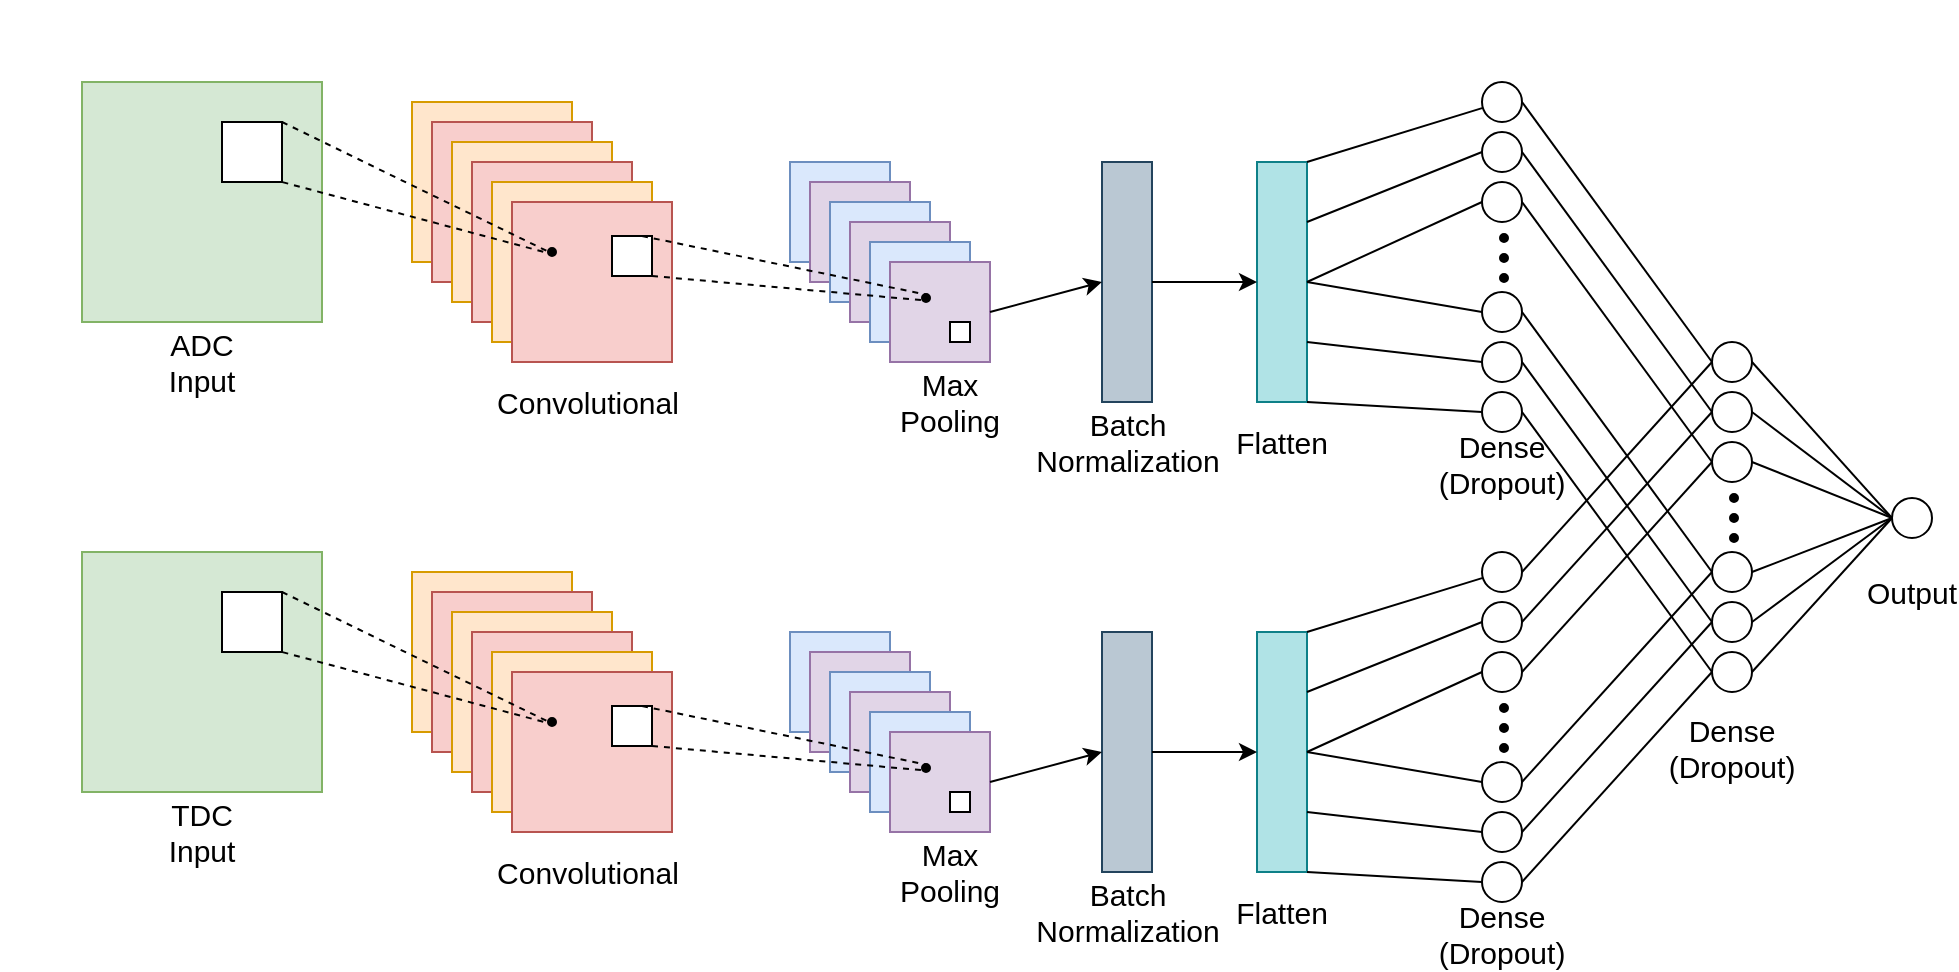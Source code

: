 <mxfile version="13.6.5"><diagram id="ZtmU9lIRDYtglNStL_3h" name="Page-1"><mxGraphModel dx="1037" dy="629" grid="1" gridSize="10" guides="1" tooltips="1" connect="1" arrows="1" fold="1" page="1" pageScale="1" pageWidth="1169" pageHeight="1654" math="0" shadow="0"><root><mxCell id="0"/><mxCell id="1" parent="0"/><mxCell id="eqRoARo5kiP1tLoF2Cbg-1" value="" style="whiteSpace=wrap;html=1;aspect=fixed;fillColor=#ffe6cc;strokeColor=#d79b00;" vertex="1" parent="1"><mxGeometry x="205" y="50" width="80" height="80" as="geometry"/></mxCell><mxCell id="eqRoARo5kiP1tLoF2Cbg-2" value="" style="whiteSpace=wrap;html=1;aspect=fixed;fillColor=#f8cecc;strokeColor=#b85450;" vertex="1" parent="1"><mxGeometry x="215" y="60" width="80" height="80" as="geometry"/></mxCell><mxCell id="eqRoARo5kiP1tLoF2Cbg-3" value="" style="whiteSpace=wrap;html=1;aspect=fixed;fillColor=#ffe6cc;strokeColor=#d79b00;" vertex="1" parent="1"><mxGeometry x="225" y="70" width="80" height="80" as="geometry"/></mxCell><mxCell id="eqRoARo5kiP1tLoF2Cbg-4" value="" style="whiteSpace=wrap;html=1;aspect=fixed;fillColor=#f8cecc;strokeColor=#b85450;" vertex="1" parent="1"><mxGeometry x="235" y="80" width="80" height="80" as="geometry"/></mxCell><mxCell id="eqRoARo5kiP1tLoF2Cbg-5" value="" style="whiteSpace=wrap;html=1;aspect=fixed;fillColor=#ffe6cc;strokeColor=#d79b00;" vertex="1" parent="1"><mxGeometry x="245" y="90" width="80" height="80" as="geometry"/></mxCell><mxCell id="eqRoARo5kiP1tLoF2Cbg-6" value="" style="whiteSpace=wrap;html=1;aspect=fixed;fillColor=#f8cecc;strokeColor=#b85450;" vertex="1" parent="1"><mxGeometry x="255" y="100" width="80" height="80" as="geometry"/></mxCell><mxCell id="eqRoARo5kiP1tLoF2Cbg-20" value="" style="whiteSpace=wrap;html=1;aspect=fixed;fillColor=#dae8fc;strokeColor=#6c8ebf;" vertex="1" parent="1"><mxGeometry x="394" y="80" width="50" height="50" as="geometry"/></mxCell><mxCell id="eqRoARo5kiP1tLoF2Cbg-21" value="" style="whiteSpace=wrap;html=1;aspect=fixed;fillColor=#e1d5e7;strokeColor=#9673a6;" vertex="1" parent="1"><mxGeometry x="404" y="90" width="50" height="50" as="geometry"/></mxCell><mxCell id="eqRoARo5kiP1tLoF2Cbg-22" value="" style="whiteSpace=wrap;html=1;aspect=fixed;fillColor=#dae8fc;strokeColor=#6c8ebf;direction=south;" vertex="1" parent="1"><mxGeometry x="414" y="100" width="50" height="50" as="geometry"/></mxCell><mxCell id="eqRoARo5kiP1tLoF2Cbg-23" value="" style="whiteSpace=wrap;html=1;aspect=fixed;fillColor=#e1d5e7;strokeColor=#9673a6;" vertex="1" parent="1"><mxGeometry x="424" y="110" width="50" height="50" as="geometry"/></mxCell><mxCell id="eqRoARo5kiP1tLoF2Cbg-24" value="" style="whiteSpace=wrap;html=1;aspect=fixed;fillColor=#dae8fc;strokeColor=#6c8ebf;" vertex="1" parent="1"><mxGeometry x="434" y="120" width="50" height="50" as="geometry"/></mxCell><mxCell id="eqRoARo5kiP1tLoF2Cbg-25" value="" style="whiteSpace=wrap;html=1;aspect=fixed;fillColor=#e1d5e7;strokeColor=#9673a6;" vertex="1" parent="1"><mxGeometry x="444" y="130" width="50" height="50" as="geometry"/></mxCell><mxCell id="eqRoARo5kiP1tLoF2Cbg-27" value="" style="whiteSpace=wrap;html=1;aspect=fixed;" vertex="1" parent="1"><mxGeometry x="305" y="117" width="20" height="20" as="geometry"/></mxCell><mxCell id="eqRoARo5kiP1tLoF2Cbg-28" value="" style="whiteSpace=wrap;html=1;aspect=fixed;fillColor=#d5e8d4;strokeColor=#82b366;" vertex="1" parent="1"><mxGeometry x="40" y="40" width="120" height="120" as="geometry"/></mxCell><mxCell id="eqRoARo5kiP1tLoF2Cbg-29" value="" style="whiteSpace=wrap;html=1;aspect=fixed;" vertex="1" parent="1"><mxGeometry x="110" y="60" width="30" height="30" as="geometry"/></mxCell><mxCell id="eqRoARo5kiP1tLoF2Cbg-30" value="" style="whiteSpace=wrap;html=1;aspect=fixed;" vertex="1" parent="1"><mxGeometry x="474" y="160" width="10" height="10" as="geometry"/></mxCell><mxCell id="eqRoARo5kiP1tLoF2Cbg-32" value="" style="endArrow=none;dashed=1;html=1;exitX=1;exitY=0;exitDx=0;exitDy=0;entryX=1;entryY=1;entryDx=0;entryDy=0;" edge="1" parent="1" source="eqRoARo5kiP1tLoF2Cbg-29" target="eqRoARo5kiP1tLoF2Cbg-34"><mxGeometry width="50" height="50" relative="1" as="geometry"><mxPoint x="300" y="220" as="sourcePoint"/><mxPoint x="350" y="170" as="targetPoint"/></mxGeometry></mxCell><mxCell id="eqRoARo5kiP1tLoF2Cbg-33" value="" style="ellipse;whiteSpace=wrap;html=1;aspect=fixed;" vertex="1" parent="1"><mxGeometry x="NaN" y="NaN" width="NaN" height="10" as="geometry"/></mxCell><mxCell id="eqRoARo5kiP1tLoF2Cbg-34" value="" style="ellipse;whiteSpace=wrap;html=1;aspect=fixed;fillColor=#000000;" vertex="1" parent="1"><mxGeometry x="273" y="123" width="4" height="4" as="geometry"/></mxCell><mxCell id="eqRoARo5kiP1tLoF2Cbg-37" value="" style="endArrow=none;dashed=1;html=1;exitX=1;exitY=1;exitDx=0;exitDy=0;entryX=1;entryY=1;entryDx=0;entryDy=0;" edge="1" parent="1" source="eqRoARo5kiP1tLoF2Cbg-34" target="eqRoARo5kiP1tLoF2Cbg-29"><mxGeometry width="50" height="50" relative="1" as="geometry"><mxPoint x="300" y="220" as="sourcePoint"/><mxPoint x="350" y="170" as="targetPoint"/></mxGeometry></mxCell><mxCell id="eqRoARo5kiP1tLoF2Cbg-38" value="" style="ellipse;whiteSpace=wrap;html=1;aspect=fixed;fillColor=#000000;" vertex="1" parent="1"><mxGeometry x="460" y="146" width="4" height="4" as="geometry"/></mxCell><mxCell id="eqRoARo5kiP1tLoF2Cbg-39" value="" style="endArrow=none;dashed=1;html=1;exitX=0.75;exitY=0;exitDx=0;exitDy=0;entryX=1;entryY=0;entryDx=0;entryDy=0;" edge="1" parent="1" source="eqRoARo5kiP1tLoF2Cbg-27" target="eqRoARo5kiP1tLoF2Cbg-38"><mxGeometry width="50" height="50" relative="1" as="geometry"><mxPoint x="150" y="70" as="sourcePoint"/><mxPoint x="570" y="70" as="targetPoint"/></mxGeometry></mxCell><mxCell id="eqRoARo5kiP1tLoF2Cbg-40" value="" style="endArrow=none;dashed=1;html=1;exitX=1;exitY=1;exitDx=0;exitDy=0;entryX=1;entryY=1;entryDx=0;entryDy=0;" edge="1" parent="1" source="eqRoARo5kiP1tLoF2Cbg-27" target="eqRoARo5kiP1tLoF2Cbg-38"><mxGeometry width="50" height="50" relative="1" as="geometry"><mxPoint x="325" y="140" as="sourcePoint"/><mxPoint x="400" y="210" as="targetPoint"/></mxGeometry></mxCell><mxCell id="eqRoARo5kiP1tLoF2Cbg-42" value="" style="rounded=0;whiteSpace=wrap;html=1;rotation=90;fillColor=#bac8d3;strokeColor=#23445d;" vertex="1" parent="1"><mxGeometry x="502.5" y="127.5" width="120" height="25" as="geometry"/></mxCell><mxCell id="eqRoARo5kiP1tLoF2Cbg-43" value="" style="rounded=0;whiteSpace=wrap;html=1;rotation=90;fillColor=#b0e3e6;strokeColor=#0e8088;" vertex="1" parent="1"><mxGeometry x="580" y="127.5" width="120" height="25" as="geometry"/></mxCell><mxCell id="eqRoARo5kiP1tLoF2Cbg-44" value="&lt;font style=&quot;font-size: 15px&quot;&gt;ADC Input&lt;/font&gt;" style="text;html=1;strokeColor=none;fillColor=none;align=center;verticalAlign=middle;whiteSpace=wrap;rounded=0;" vertex="1" parent="1"><mxGeometry x="80" y="170" width="40" height="20" as="geometry"/></mxCell><mxCell id="eqRoARo5kiP1tLoF2Cbg-46" value="&lt;font style=&quot;font-size: 15px&quot;&gt;Convolutional&lt;/font&gt;" style="text;html=1;strokeColor=none;fillColor=none;align=center;verticalAlign=middle;whiteSpace=wrap;rounded=0;" vertex="1" parent="1"><mxGeometry x="273" y="190" width="40" height="20" as="geometry"/></mxCell><mxCell id="eqRoARo5kiP1tLoF2Cbg-47" value="&lt;font style=&quot;font-size: 15px&quot;&gt;Max Pooling&lt;/font&gt;" style="text;html=1;strokeColor=none;fillColor=none;align=center;verticalAlign=middle;whiteSpace=wrap;rounded=0;" vertex="1" parent="1"><mxGeometry x="454" y="190" width="40" height="20" as="geometry"/></mxCell><mxCell id="eqRoARo5kiP1tLoF2Cbg-48" value="&lt;font style=&quot;font-size: 15px&quot;&gt;Batch Normalization&lt;/font&gt;" style="text;html=1;strokeColor=none;fillColor=none;align=center;verticalAlign=middle;whiteSpace=wrap;rounded=0;" vertex="1" parent="1"><mxGeometry x="542.5" y="210" width="40" height="20" as="geometry"/></mxCell><mxCell id="eqRoARo5kiP1tLoF2Cbg-50" value="&lt;font style=&quot;font-size: 15px&quot;&gt;Flatten&lt;/font&gt;" style="text;html=1;strokeColor=none;fillColor=none;align=center;verticalAlign=middle;whiteSpace=wrap;rounded=0;" vertex="1" parent="1"><mxGeometry x="620" y="210" width="40" height="20" as="geometry"/></mxCell><mxCell id="eqRoARo5kiP1tLoF2Cbg-51" value="" style="endArrow=classic;html=1;entryX=0.5;entryY=1;entryDx=0;entryDy=0;exitX=1;exitY=0.5;exitDx=0;exitDy=0;" edge="1" parent="1" source="eqRoARo5kiP1tLoF2Cbg-25" target="eqRoARo5kiP1tLoF2Cbg-42"><mxGeometry width="50" height="50" relative="1" as="geometry"><mxPoint x="450" y="220" as="sourcePoint"/><mxPoint x="500" y="170" as="targetPoint"/></mxGeometry></mxCell><mxCell id="eqRoARo5kiP1tLoF2Cbg-52" value="" style="endArrow=classic;html=1;entryX=0.5;entryY=1;entryDx=0;entryDy=0;exitX=0.5;exitY=0;exitDx=0;exitDy=0;" edge="1" parent="1" source="eqRoARo5kiP1tLoF2Cbg-42" target="eqRoARo5kiP1tLoF2Cbg-43"><mxGeometry width="50" height="50" relative="1" as="geometry"><mxPoint x="450" y="220" as="sourcePoint"/><mxPoint x="500" y="170" as="targetPoint"/></mxGeometry></mxCell><mxCell id="eqRoARo5kiP1tLoF2Cbg-53" value="" style="ellipse;whiteSpace=wrap;html=1;aspect=fixed;" vertex="1" parent="1"><mxGeometry x="740" y="40" width="20" height="20" as="geometry"/></mxCell><mxCell id="eqRoARo5kiP1tLoF2Cbg-54" value="" style="ellipse;whiteSpace=wrap;html=1;aspect=fixed;" vertex="1" parent="1"><mxGeometry x="740" y="65" width="20" height="20" as="geometry"/></mxCell><mxCell id="eqRoARo5kiP1tLoF2Cbg-55" value="" style="ellipse;whiteSpace=wrap;html=1;aspect=fixed;" vertex="1" parent="1"><mxGeometry x="740" y="90" width="20" height="20" as="geometry"/></mxCell><mxCell id="eqRoARo5kiP1tLoF2Cbg-56" value="" style="ellipse;whiteSpace=wrap;html=1;aspect=fixed;" vertex="1" parent="1"><mxGeometry x="740" y="145" width="20" height="20" as="geometry"/></mxCell><mxCell id="eqRoARo5kiP1tLoF2Cbg-57" value="" style="ellipse;whiteSpace=wrap;html=1;aspect=fixed;" vertex="1" parent="1"><mxGeometry x="740" y="170" width="20" height="20" as="geometry"/></mxCell><mxCell id="eqRoARo5kiP1tLoF2Cbg-58" value="" style="ellipse;whiteSpace=wrap;html=1;aspect=fixed;" vertex="1" parent="1"><mxGeometry x="740" y="195" width="20" height="20" as="geometry"/></mxCell><mxCell id="eqRoARo5kiP1tLoF2Cbg-59" value="" style="ellipse;whiteSpace=wrap;html=1;aspect=fixed;fillColor=#000000;" vertex="1" parent="1"><mxGeometry x="749" y="116" width="4" height="4" as="geometry"/></mxCell><mxCell id="eqRoARo5kiP1tLoF2Cbg-60" value="" style="ellipse;whiteSpace=wrap;html=1;aspect=fixed;fillColor=#000000;" vertex="1" parent="1"><mxGeometry x="749" y="126" width="4" height="4" as="geometry"/></mxCell><mxCell id="eqRoARo5kiP1tLoF2Cbg-61" value="" style="ellipse;whiteSpace=wrap;html=1;aspect=fixed;fillColor=#000000;" vertex="1" parent="1"><mxGeometry x="749" y="136" width="4" height="4" as="geometry"/></mxCell><mxCell id="eqRoARo5kiP1tLoF2Cbg-63" value="" style="endArrow=none;html=1;exitX=0.25;exitY=0;exitDx=0;exitDy=0;entryX=0;entryY=0.5;entryDx=0;entryDy=0;" edge="1" parent="1" source="eqRoARo5kiP1tLoF2Cbg-43" target="eqRoARo5kiP1tLoF2Cbg-54"><mxGeometry width="50" height="50" relative="1" as="geometry"><mxPoint x="400" y="170" as="sourcePoint"/><mxPoint x="450" y="120" as="targetPoint"/></mxGeometry></mxCell><mxCell id="eqRoARo5kiP1tLoF2Cbg-64" value="" style="endArrow=none;html=1;exitX=0;exitY=0;exitDx=0;exitDy=0;" edge="1" parent="1" source="eqRoARo5kiP1tLoF2Cbg-43" target="eqRoARo5kiP1tLoF2Cbg-53"><mxGeometry width="50" height="50" relative="1" as="geometry"><mxPoint x="400" y="170" as="sourcePoint"/><mxPoint x="450" y="120" as="targetPoint"/></mxGeometry></mxCell><mxCell id="eqRoARo5kiP1tLoF2Cbg-65" value="" style="endArrow=none;html=1;exitX=0.5;exitY=0;exitDx=0;exitDy=0;entryX=0;entryY=0.5;entryDx=0;entryDy=0;" edge="1" parent="1" source="eqRoARo5kiP1tLoF2Cbg-43" target="eqRoARo5kiP1tLoF2Cbg-55"><mxGeometry width="50" height="50" relative="1" as="geometry"><mxPoint x="662.5" y="120" as="sourcePoint"/><mxPoint x="750" y="85" as="targetPoint"/></mxGeometry></mxCell><mxCell id="eqRoARo5kiP1tLoF2Cbg-66" value="" style="endArrow=none;html=1;exitX=0.5;exitY=0;exitDx=0;exitDy=0;entryX=0;entryY=0.5;entryDx=0;entryDy=0;" edge="1" parent="1" source="eqRoARo5kiP1tLoF2Cbg-43" target="eqRoARo5kiP1tLoF2Cbg-56"><mxGeometry width="50" height="50" relative="1" as="geometry"><mxPoint x="662.5" y="150" as="sourcePoint"/><mxPoint x="750" y="110" as="targetPoint"/></mxGeometry></mxCell><mxCell id="eqRoARo5kiP1tLoF2Cbg-68" value="" style="endArrow=none;html=1;exitX=0.75;exitY=0;exitDx=0;exitDy=0;entryX=0;entryY=0.5;entryDx=0;entryDy=0;" edge="1" parent="1" source="eqRoARo5kiP1tLoF2Cbg-43" target="eqRoARo5kiP1tLoF2Cbg-57"><mxGeometry width="50" height="50" relative="1" as="geometry"><mxPoint x="662.5" y="150" as="sourcePoint"/><mxPoint x="750" y="165" as="targetPoint"/></mxGeometry></mxCell><mxCell id="eqRoARo5kiP1tLoF2Cbg-69" value="" style="endArrow=none;html=1;exitX=1;exitY=0;exitDx=0;exitDy=0;entryX=0;entryY=0.5;entryDx=0;entryDy=0;" edge="1" parent="1" source="eqRoARo5kiP1tLoF2Cbg-43" target="eqRoARo5kiP1tLoF2Cbg-58"><mxGeometry width="50" height="50" relative="1" as="geometry"><mxPoint x="672.5" y="160" as="sourcePoint"/><mxPoint x="760" y="175" as="targetPoint"/></mxGeometry></mxCell><mxCell id="eqRoARo5kiP1tLoF2Cbg-70" value="&lt;font style=&quot;font-size: 15px&quot;&gt;Dense (Dropout)&lt;/font&gt;" style="text;html=1;strokeColor=none;fillColor=none;align=center;verticalAlign=middle;whiteSpace=wrap;rounded=0;" vertex="1" parent="1"><mxGeometry x="730" y="221" width="40" height="20" as="geometry"/></mxCell><mxCell id="eqRoARo5kiP1tLoF2Cbg-71" value="" style="ellipse;whiteSpace=wrap;html=1;aspect=fixed;" vertex="1" parent="1"><mxGeometry x="855" y="170" width="20" height="20" as="geometry"/></mxCell><mxCell id="eqRoARo5kiP1tLoF2Cbg-72" value="" style="ellipse;whiteSpace=wrap;html=1;aspect=fixed;" vertex="1" parent="1"><mxGeometry x="855" y="195" width="20" height="20" as="geometry"/></mxCell><mxCell id="eqRoARo5kiP1tLoF2Cbg-73" value="" style="ellipse;whiteSpace=wrap;html=1;aspect=fixed;" vertex="1" parent="1"><mxGeometry x="855" y="220" width="20" height="20" as="geometry"/></mxCell><mxCell id="eqRoARo5kiP1tLoF2Cbg-74" value="" style="ellipse;whiteSpace=wrap;html=1;aspect=fixed;" vertex="1" parent="1"><mxGeometry x="855" y="275" width="20" height="20" as="geometry"/></mxCell><mxCell id="eqRoARo5kiP1tLoF2Cbg-75" value="" style="ellipse;whiteSpace=wrap;html=1;aspect=fixed;" vertex="1" parent="1"><mxGeometry x="855" y="300" width="20" height="20" as="geometry"/></mxCell><mxCell id="eqRoARo5kiP1tLoF2Cbg-76" value="" style="ellipse;whiteSpace=wrap;html=1;aspect=fixed;" vertex="1" parent="1"><mxGeometry x="855" y="325" width="20" height="20" as="geometry"/></mxCell><mxCell id="eqRoARo5kiP1tLoF2Cbg-77" value="" style="ellipse;whiteSpace=wrap;html=1;aspect=fixed;fillColor=#000000;" vertex="1" parent="1"><mxGeometry x="864" y="246" width="4" height="4" as="geometry"/></mxCell><mxCell id="eqRoARo5kiP1tLoF2Cbg-78" value="" style="ellipse;whiteSpace=wrap;html=1;aspect=fixed;fillColor=#000000;" vertex="1" parent="1"><mxGeometry x="864" y="256" width="4" height="4" as="geometry"/></mxCell><mxCell id="eqRoARo5kiP1tLoF2Cbg-79" value="" style="ellipse;whiteSpace=wrap;html=1;aspect=fixed;fillColor=#000000;" vertex="1" parent="1"><mxGeometry x="864" y="266" width="4" height="4" as="geometry"/></mxCell><mxCell id="eqRoARo5kiP1tLoF2Cbg-80" value="" style="ellipse;whiteSpace=wrap;html=1;aspect=fixed;" vertex="1" parent="1"><mxGeometry x="945" y="248" width="20" height="20" as="geometry"/></mxCell><mxCell id="eqRoARo5kiP1tLoF2Cbg-81" value="" style="whiteSpace=wrap;html=1;aspect=fixed;fillColor=#ffe6cc;strokeColor=#d79b00;" vertex="1" parent="1"><mxGeometry x="205" y="285" width="80" height="80" as="geometry"/></mxCell><mxCell id="eqRoARo5kiP1tLoF2Cbg-82" value="" style="whiteSpace=wrap;html=1;aspect=fixed;fillColor=#f8cecc;strokeColor=#b85450;" vertex="1" parent="1"><mxGeometry x="215" y="295" width="80" height="80" as="geometry"/></mxCell><mxCell id="eqRoARo5kiP1tLoF2Cbg-83" value="" style="whiteSpace=wrap;html=1;aspect=fixed;fillColor=#ffe6cc;strokeColor=#d79b00;" vertex="1" parent="1"><mxGeometry x="225" y="305" width="80" height="80" as="geometry"/></mxCell><mxCell id="eqRoARo5kiP1tLoF2Cbg-84" value="" style="whiteSpace=wrap;html=1;aspect=fixed;fillColor=#f8cecc;strokeColor=#b85450;" vertex="1" parent="1"><mxGeometry x="235" y="315" width="80" height="80" as="geometry"/></mxCell><mxCell id="eqRoARo5kiP1tLoF2Cbg-85" value="" style="whiteSpace=wrap;html=1;aspect=fixed;fillColor=#ffe6cc;strokeColor=#d79b00;" vertex="1" parent="1"><mxGeometry x="245" y="325" width="80" height="80" as="geometry"/></mxCell><mxCell id="eqRoARo5kiP1tLoF2Cbg-86" value="" style="whiteSpace=wrap;html=1;aspect=fixed;fillColor=#f8cecc;strokeColor=#b85450;" vertex="1" parent="1"><mxGeometry x="255" y="335" width="80" height="80" as="geometry"/></mxCell><mxCell id="eqRoARo5kiP1tLoF2Cbg-87" value="" style="whiteSpace=wrap;html=1;aspect=fixed;fillColor=#dae8fc;strokeColor=#6c8ebf;" vertex="1" parent="1"><mxGeometry x="394" y="315" width="50" height="50" as="geometry"/></mxCell><mxCell id="eqRoARo5kiP1tLoF2Cbg-88" value="" style="whiteSpace=wrap;html=1;aspect=fixed;fillColor=#e1d5e7;strokeColor=#9673a6;" vertex="1" parent="1"><mxGeometry x="404" y="325" width="50" height="50" as="geometry"/></mxCell><mxCell id="eqRoARo5kiP1tLoF2Cbg-89" value="" style="whiteSpace=wrap;html=1;aspect=fixed;fillColor=#dae8fc;strokeColor=#6c8ebf;direction=south;" vertex="1" parent="1"><mxGeometry x="414" y="335" width="50" height="50" as="geometry"/></mxCell><mxCell id="eqRoARo5kiP1tLoF2Cbg-90" value="" style="whiteSpace=wrap;html=1;aspect=fixed;fillColor=#e1d5e7;strokeColor=#9673a6;" vertex="1" parent="1"><mxGeometry x="424" y="345" width="50" height="50" as="geometry"/></mxCell><mxCell id="eqRoARo5kiP1tLoF2Cbg-91" value="" style="whiteSpace=wrap;html=1;aspect=fixed;fillColor=#dae8fc;strokeColor=#6c8ebf;" vertex="1" parent="1"><mxGeometry x="434" y="355" width="50" height="50" as="geometry"/></mxCell><mxCell id="eqRoARo5kiP1tLoF2Cbg-92" value="" style="whiteSpace=wrap;html=1;aspect=fixed;fillColor=#e1d5e7;strokeColor=#9673a6;" vertex="1" parent="1"><mxGeometry x="444" y="365" width="50" height="50" as="geometry"/></mxCell><mxCell id="eqRoARo5kiP1tLoF2Cbg-93" value="" style="whiteSpace=wrap;html=1;aspect=fixed;" vertex="1" parent="1"><mxGeometry x="305" y="352" width="20" height="20" as="geometry"/></mxCell><mxCell id="eqRoARo5kiP1tLoF2Cbg-94" value="" style="whiteSpace=wrap;html=1;aspect=fixed;fillColor=#d5e8d4;strokeColor=#82b366;" vertex="1" parent="1"><mxGeometry x="40" y="275" width="120" height="120" as="geometry"/></mxCell><mxCell id="eqRoARo5kiP1tLoF2Cbg-95" value="" style="whiteSpace=wrap;html=1;aspect=fixed;" vertex="1" parent="1"><mxGeometry x="110" y="295" width="30" height="30" as="geometry"/></mxCell><mxCell id="eqRoARo5kiP1tLoF2Cbg-96" value="" style="whiteSpace=wrap;html=1;aspect=fixed;" vertex="1" parent="1"><mxGeometry x="474" y="395" width="10" height="10" as="geometry"/></mxCell><mxCell id="eqRoARo5kiP1tLoF2Cbg-97" value="" style="endArrow=none;dashed=1;html=1;exitX=1;exitY=0;exitDx=0;exitDy=0;entryX=1;entryY=1;entryDx=0;entryDy=0;" edge="1" parent="1" source="eqRoARo5kiP1tLoF2Cbg-95" target="eqRoARo5kiP1tLoF2Cbg-98"><mxGeometry width="50" height="50" relative="1" as="geometry"><mxPoint x="300" y="455" as="sourcePoint"/><mxPoint x="350" y="405" as="targetPoint"/></mxGeometry></mxCell><mxCell id="eqRoARo5kiP1tLoF2Cbg-98" value="" style="ellipse;whiteSpace=wrap;html=1;aspect=fixed;fillColor=#000000;" vertex="1" parent="1"><mxGeometry x="273" y="358" width="4" height="4" as="geometry"/></mxCell><mxCell id="eqRoARo5kiP1tLoF2Cbg-99" value="" style="endArrow=none;dashed=1;html=1;exitX=1;exitY=1;exitDx=0;exitDy=0;entryX=1;entryY=1;entryDx=0;entryDy=0;" edge="1" parent="1" source="eqRoARo5kiP1tLoF2Cbg-98" target="eqRoARo5kiP1tLoF2Cbg-95"><mxGeometry width="50" height="50" relative="1" as="geometry"><mxPoint x="300" y="455" as="sourcePoint"/><mxPoint x="350" y="405" as="targetPoint"/></mxGeometry></mxCell><mxCell id="eqRoARo5kiP1tLoF2Cbg-100" value="" style="ellipse;whiteSpace=wrap;html=1;aspect=fixed;fillColor=#000000;" vertex="1" parent="1"><mxGeometry x="460" y="381" width="4" height="4" as="geometry"/></mxCell><mxCell id="eqRoARo5kiP1tLoF2Cbg-101" value="" style="endArrow=none;dashed=1;html=1;exitX=0.75;exitY=0;exitDx=0;exitDy=0;entryX=1;entryY=0;entryDx=0;entryDy=0;" edge="1" parent="1" source="eqRoARo5kiP1tLoF2Cbg-93" target="eqRoARo5kiP1tLoF2Cbg-100"><mxGeometry width="50" height="50" relative="1" as="geometry"><mxPoint x="150" y="305" as="sourcePoint"/><mxPoint x="570" y="305" as="targetPoint"/></mxGeometry></mxCell><mxCell id="eqRoARo5kiP1tLoF2Cbg-102" value="" style="endArrow=none;dashed=1;html=1;exitX=1;exitY=1;exitDx=0;exitDy=0;entryX=1;entryY=1;entryDx=0;entryDy=0;" edge="1" parent="1" source="eqRoARo5kiP1tLoF2Cbg-93" target="eqRoARo5kiP1tLoF2Cbg-100"><mxGeometry width="50" height="50" relative="1" as="geometry"><mxPoint x="325" y="375" as="sourcePoint"/><mxPoint x="400" y="445" as="targetPoint"/></mxGeometry></mxCell><mxCell id="eqRoARo5kiP1tLoF2Cbg-103" value="" style="rounded=0;whiteSpace=wrap;html=1;rotation=90;fillColor=#bac8d3;strokeColor=#23445d;" vertex="1" parent="1"><mxGeometry x="502.5" y="362.5" width="120" height="25" as="geometry"/></mxCell><mxCell id="eqRoARo5kiP1tLoF2Cbg-104" value="" style="rounded=0;whiteSpace=wrap;html=1;rotation=90;fillColor=#b0e3e6;strokeColor=#0e8088;" vertex="1" parent="1"><mxGeometry x="580" y="362.5" width="120" height="25" as="geometry"/></mxCell><mxCell id="eqRoARo5kiP1tLoF2Cbg-105" value="&lt;font style=&quot;font-size: 15px&quot;&gt;TDC Input&lt;/font&gt;" style="text;html=1;strokeColor=none;fillColor=none;align=center;verticalAlign=middle;whiteSpace=wrap;rounded=0;" vertex="1" parent="1"><mxGeometry x="80" y="405" width="40" height="20" as="geometry"/></mxCell><mxCell id="eqRoARo5kiP1tLoF2Cbg-106" value="&lt;font style=&quot;font-size: 15px&quot;&gt;Convolutional&lt;/font&gt;" style="text;html=1;strokeColor=none;fillColor=none;align=center;verticalAlign=middle;whiteSpace=wrap;rounded=0;" vertex="1" parent="1"><mxGeometry x="273" y="425" width="40" height="20" as="geometry"/></mxCell><mxCell id="eqRoARo5kiP1tLoF2Cbg-107" value="&lt;font style=&quot;font-size: 15px&quot;&gt;Max Pooling&lt;/font&gt;" style="text;html=1;strokeColor=none;fillColor=none;align=center;verticalAlign=middle;whiteSpace=wrap;rounded=0;" vertex="1" parent="1"><mxGeometry x="454" y="425" width="40" height="20" as="geometry"/></mxCell><mxCell id="eqRoARo5kiP1tLoF2Cbg-108" value="&lt;font style=&quot;font-size: 15px&quot;&gt;Batch Normalization&lt;/font&gt;" style="text;html=1;strokeColor=none;fillColor=none;align=center;verticalAlign=middle;whiteSpace=wrap;rounded=0;" vertex="1" parent="1"><mxGeometry x="542.5" y="445" width="40" height="20" as="geometry"/></mxCell><mxCell id="eqRoARo5kiP1tLoF2Cbg-109" value="&lt;font style=&quot;font-size: 15px&quot;&gt;Flatten&lt;/font&gt;" style="text;html=1;strokeColor=none;fillColor=none;align=center;verticalAlign=middle;whiteSpace=wrap;rounded=0;" vertex="1" parent="1"><mxGeometry x="620" y="445" width="40" height="20" as="geometry"/></mxCell><mxCell id="eqRoARo5kiP1tLoF2Cbg-110" value="" style="endArrow=classic;html=1;entryX=0.5;entryY=1;entryDx=0;entryDy=0;exitX=1;exitY=0.5;exitDx=0;exitDy=0;" edge="1" parent="1" source="eqRoARo5kiP1tLoF2Cbg-92" target="eqRoARo5kiP1tLoF2Cbg-103"><mxGeometry width="50" height="50" relative="1" as="geometry"><mxPoint x="450" y="455" as="sourcePoint"/><mxPoint x="500" y="405" as="targetPoint"/></mxGeometry></mxCell><mxCell id="eqRoARo5kiP1tLoF2Cbg-111" value="" style="endArrow=classic;html=1;entryX=0.5;entryY=1;entryDx=0;entryDy=0;exitX=0.5;exitY=0;exitDx=0;exitDy=0;" edge="1" parent="1" source="eqRoARo5kiP1tLoF2Cbg-103" target="eqRoARo5kiP1tLoF2Cbg-104"><mxGeometry width="50" height="50" relative="1" as="geometry"><mxPoint x="450" y="455" as="sourcePoint"/><mxPoint x="500" y="405" as="targetPoint"/></mxGeometry></mxCell><mxCell id="eqRoARo5kiP1tLoF2Cbg-112" value="" style="ellipse;whiteSpace=wrap;html=1;aspect=fixed;" vertex="1" parent="1"><mxGeometry x="740" y="275" width="20" height="20" as="geometry"/></mxCell><mxCell id="eqRoARo5kiP1tLoF2Cbg-113" value="" style="ellipse;whiteSpace=wrap;html=1;aspect=fixed;" vertex="1" parent="1"><mxGeometry x="740" y="300" width="20" height="20" as="geometry"/></mxCell><mxCell id="eqRoARo5kiP1tLoF2Cbg-114" value="" style="ellipse;whiteSpace=wrap;html=1;aspect=fixed;" vertex="1" parent="1"><mxGeometry x="740" y="325" width="20" height="20" as="geometry"/></mxCell><mxCell id="eqRoARo5kiP1tLoF2Cbg-115" value="" style="ellipse;whiteSpace=wrap;html=1;aspect=fixed;" vertex="1" parent="1"><mxGeometry x="740" y="380" width="20" height="20" as="geometry"/></mxCell><mxCell id="eqRoARo5kiP1tLoF2Cbg-116" value="" style="ellipse;whiteSpace=wrap;html=1;aspect=fixed;" vertex="1" parent="1"><mxGeometry x="740" y="405" width="20" height="20" as="geometry"/></mxCell><mxCell id="eqRoARo5kiP1tLoF2Cbg-117" value="" style="ellipse;whiteSpace=wrap;html=1;aspect=fixed;" vertex="1" parent="1"><mxGeometry x="740" y="430" width="20" height="20" as="geometry"/></mxCell><mxCell id="eqRoARo5kiP1tLoF2Cbg-118" value="" style="ellipse;whiteSpace=wrap;html=1;aspect=fixed;fillColor=#000000;" vertex="1" parent="1"><mxGeometry x="749" y="351" width="4" height="4" as="geometry"/></mxCell><mxCell id="eqRoARo5kiP1tLoF2Cbg-119" value="" style="ellipse;whiteSpace=wrap;html=1;aspect=fixed;fillColor=#000000;" vertex="1" parent="1"><mxGeometry x="749" y="361" width="4" height="4" as="geometry"/></mxCell><mxCell id="eqRoARo5kiP1tLoF2Cbg-120" value="" style="ellipse;whiteSpace=wrap;html=1;aspect=fixed;fillColor=#000000;" vertex="1" parent="1"><mxGeometry x="749" y="371" width="4" height="4" as="geometry"/></mxCell><mxCell id="eqRoARo5kiP1tLoF2Cbg-121" value="" style="endArrow=none;html=1;exitX=0.25;exitY=0;exitDx=0;exitDy=0;entryX=0;entryY=0.5;entryDx=0;entryDy=0;" edge="1" parent="1" source="eqRoARo5kiP1tLoF2Cbg-104" target="eqRoARo5kiP1tLoF2Cbg-113"><mxGeometry width="50" height="50" relative="1" as="geometry"><mxPoint x="400" y="405" as="sourcePoint"/><mxPoint x="450" y="355" as="targetPoint"/></mxGeometry></mxCell><mxCell id="eqRoARo5kiP1tLoF2Cbg-122" value="" style="endArrow=none;html=1;exitX=0;exitY=0;exitDx=0;exitDy=0;" edge="1" parent="1" source="eqRoARo5kiP1tLoF2Cbg-104" target="eqRoARo5kiP1tLoF2Cbg-112"><mxGeometry width="50" height="50" relative="1" as="geometry"><mxPoint x="400" y="405" as="sourcePoint"/><mxPoint x="450" y="355" as="targetPoint"/></mxGeometry></mxCell><mxCell id="eqRoARo5kiP1tLoF2Cbg-123" value="" style="endArrow=none;html=1;exitX=0.5;exitY=0;exitDx=0;exitDy=0;entryX=0;entryY=0.5;entryDx=0;entryDy=0;" edge="1" parent="1" source="eqRoARo5kiP1tLoF2Cbg-104" target="eqRoARo5kiP1tLoF2Cbg-114"><mxGeometry width="50" height="50" relative="1" as="geometry"><mxPoint x="662.5" y="355" as="sourcePoint"/><mxPoint x="750" y="320" as="targetPoint"/></mxGeometry></mxCell><mxCell id="eqRoARo5kiP1tLoF2Cbg-124" value="" style="endArrow=none;html=1;exitX=0.5;exitY=0;exitDx=0;exitDy=0;entryX=0;entryY=0.5;entryDx=0;entryDy=0;" edge="1" parent="1" source="eqRoARo5kiP1tLoF2Cbg-104" target="eqRoARo5kiP1tLoF2Cbg-115"><mxGeometry width="50" height="50" relative="1" as="geometry"><mxPoint x="662.5" y="385" as="sourcePoint"/><mxPoint x="750" y="345" as="targetPoint"/></mxGeometry></mxCell><mxCell id="eqRoARo5kiP1tLoF2Cbg-125" value="" style="endArrow=none;html=1;exitX=0.75;exitY=0;exitDx=0;exitDy=0;entryX=0;entryY=0.5;entryDx=0;entryDy=0;" edge="1" parent="1" source="eqRoARo5kiP1tLoF2Cbg-104" target="eqRoARo5kiP1tLoF2Cbg-116"><mxGeometry width="50" height="50" relative="1" as="geometry"><mxPoint x="662.5" y="385" as="sourcePoint"/><mxPoint x="750" y="400" as="targetPoint"/></mxGeometry></mxCell><mxCell id="eqRoARo5kiP1tLoF2Cbg-126" value="" style="endArrow=none;html=1;exitX=1;exitY=0;exitDx=0;exitDy=0;entryX=0;entryY=0.5;entryDx=0;entryDy=0;" edge="1" parent="1" source="eqRoARo5kiP1tLoF2Cbg-104" target="eqRoARo5kiP1tLoF2Cbg-117"><mxGeometry width="50" height="50" relative="1" as="geometry"><mxPoint x="672.5" y="395" as="sourcePoint"/><mxPoint x="760" y="410" as="targetPoint"/></mxGeometry></mxCell><mxCell id="eqRoARo5kiP1tLoF2Cbg-127" value="&lt;font style=&quot;font-size: 15px&quot;&gt;Dense (Dropout)&lt;/font&gt;" style="text;html=1;strokeColor=none;fillColor=none;align=center;verticalAlign=middle;whiteSpace=wrap;rounded=0;" vertex="1" parent="1"><mxGeometry x="730" y="456" width="40" height="20" as="geometry"/></mxCell><mxCell id="eqRoARo5kiP1tLoF2Cbg-129" value="" style="endArrow=none;html=1;exitX=1;exitY=0.5;exitDx=0;exitDy=0;entryX=0;entryY=0.5;entryDx=0;entryDy=0;" edge="1" parent="1" source="eqRoARo5kiP1tLoF2Cbg-53" target="eqRoARo5kiP1tLoF2Cbg-71"><mxGeometry width="50" height="50" relative="1" as="geometry"><mxPoint x="790" y="170" as="sourcePoint"/><mxPoint x="870" y="160" as="targetPoint"/></mxGeometry></mxCell><mxCell id="eqRoARo5kiP1tLoF2Cbg-130" value="" style="endArrow=none;html=1;entryX=0;entryY=0.5;entryDx=0;entryDy=0;exitX=1;exitY=0.5;exitDx=0;exitDy=0;" edge="1" parent="1" source="eqRoARo5kiP1tLoF2Cbg-54" target="eqRoARo5kiP1tLoF2Cbg-72"><mxGeometry width="50" height="50" relative="1" as="geometry"><mxPoint x="640" y="330" as="sourcePoint"/><mxPoint x="690" y="280" as="targetPoint"/></mxGeometry></mxCell><mxCell id="eqRoARo5kiP1tLoF2Cbg-131" value="" style="endArrow=none;html=1;entryX=0;entryY=0.5;entryDx=0;entryDy=0;exitX=1;exitY=0.5;exitDx=0;exitDy=0;" edge="1" parent="1" source="eqRoARo5kiP1tLoF2Cbg-55" target="eqRoARo5kiP1tLoF2Cbg-73"><mxGeometry width="50" height="50" relative="1" as="geometry"><mxPoint x="640" y="330" as="sourcePoint"/><mxPoint x="800" y="250" as="targetPoint"/></mxGeometry></mxCell><mxCell id="eqRoARo5kiP1tLoF2Cbg-132" value="" style="endArrow=none;html=1;entryX=0;entryY=0.5;entryDx=0;entryDy=0;exitX=1;exitY=0.5;exitDx=0;exitDy=0;" edge="1" parent="1" source="eqRoARo5kiP1tLoF2Cbg-56" target="eqRoARo5kiP1tLoF2Cbg-74"><mxGeometry width="50" height="50" relative="1" as="geometry"><mxPoint x="640" y="330" as="sourcePoint"/><mxPoint x="690" y="280" as="targetPoint"/></mxGeometry></mxCell><mxCell id="eqRoARo5kiP1tLoF2Cbg-133" value="" style="endArrow=none;html=1;entryX=0;entryY=0.5;entryDx=0;entryDy=0;exitX=1;exitY=0.5;exitDx=0;exitDy=0;" edge="1" parent="1" source="eqRoARo5kiP1tLoF2Cbg-57" target="eqRoARo5kiP1tLoF2Cbg-75"><mxGeometry width="50" height="50" relative="1" as="geometry"><mxPoint x="640" y="330" as="sourcePoint"/><mxPoint x="690" y="280" as="targetPoint"/></mxGeometry></mxCell><mxCell id="eqRoARo5kiP1tLoF2Cbg-134" value="" style="endArrow=none;html=1;entryX=0;entryY=0.5;entryDx=0;entryDy=0;exitX=1;exitY=0.5;exitDx=0;exitDy=0;" edge="1" parent="1" source="eqRoARo5kiP1tLoF2Cbg-58" target="eqRoARo5kiP1tLoF2Cbg-76"><mxGeometry width="50" height="50" relative="1" as="geometry"><mxPoint x="640" y="330" as="sourcePoint"/><mxPoint x="690" y="280" as="targetPoint"/></mxGeometry></mxCell><mxCell id="eqRoARo5kiP1tLoF2Cbg-135" value="" style="endArrow=none;html=1;entryX=0;entryY=0.5;entryDx=0;entryDy=0;exitX=1;exitY=0.5;exitDx=0;exitDy=0;" edge="1" parent="1" source="eqRoARo5kiP1tLoF2Cbg-112" target="eqRoARo5kiP1tLoF2Cbg-71"><mxGeometry width="50" height="50" relative="1" as="geometry"><mxPoint x="640" y="330" as="sourcePoint"/><mxPoint x="690" y="280" as="targetPoint"/></mxGeometry></mxCell><mxCell id="eqRoARo5kiP1tLoF2Cbg-136" value="" style="endArrow=none;html=1;entryX=0;entryY=0.5;entryDx=0;entryDy=0;exitX=1;exitY=0.5;exitDx=0;exitDy=0;" edge="1" parent="1" source="eqRoARo5kiP1tLoF2Cbg-113" target="eqRoARo5kiP1tLoF2Cbg-72"><mxGeometry width="50" height="50" relative="1" as="geometry"><mxPoint x="640" y="330" as="sourcePoint"/><mxPoint x="690" y="280" as="targetPoint"/></mxGeometry></mxCell><mxCell id="eqRoARo5kiP1tLoF2Cbg-137" value="" style="endArrow=none;html=1;entryX=0;entryY=0.5;entryDx=0;entryDy=0;exitX=1;exitY=0.5;exitDx=0;exitDy=0;" edge="1" parent="1" source="eqRoARo5kiP1tLoF2Cbg-114" target="eqRoARo5kiP1tLoF2Cbg-73"><mxGeometry width="50" height="50" relative="1" as="geometry"><mxPoint x="640" y="330" as="sourcePoint"/><mxPoint x="690" y="280" as="targetPoint"/></mxGeometry></mxCell><mxCell id="eqRoARo5kiP1tLoF2Cbg-138" value="" style="endArrow=none;html=1;entryX=0;entryY=0.5;entryDx=0;entryDy=0;exitX=1;exitY=0.5;exitDx=0;exitDy=0;" edge="1" parent="1" source="eqRoARo5kiP1tLoF2Cbg-115" target="eqRoARo5kiP1tLoF2Cbg-74"><mxGeometry width="50" height="50" relative="1" as="geometry"><mxPoint x="640" y="330" as="sourcePoint"/><mxPoint x="690" y="280" as="targetPoint"/></mxGeometry></mxCell><mxCell id="eqRoARo5kiP1tLoF2Cbg-139" value="" style="endArrow=none;html=1;entryX=0;entryY=0.5;entryDx=0;entryDy=0;exitX=1;exitY=0.5;exitDx=0;exitDy=0;" edge="1" parent="1" source="eqRoARo5kiP1tLoF2Cbg-116" target="eqRoARo5kiP1tLoF2Cbg-75"><mxGeometry width="50" height="50" relative="1" as="geometry"><mxPoint x="640" y="330" as="sourcePoint"/><mxPoint x="690" y="280" as="targetPoint"/></mxGeometry></mxCell><mxCell id="eqRoARo5kiP1tLoF2Cbg-140" value="" style="endArrow=none;html=1;entryX=0;entryY=0.5;entryDx=0;entryDy=0;exitX=1;exitY=0.5;exitDx=0;exitDy=0;" edge="1" parent="1" source="eqRoARo5kiP1tLoF2Cbg-117" target="eqRoARo5kiP1tLoF2Cbg-76"><mxGeometry width="50" height="50" relative="1" as="geometry"><mxPoint x="640" y="330" as="sourcePoint"/><mxPoint x="690" y="280" as="targetPoint"/></mxGeometry></mxCell><mxCell id="eqRoARo5kiP1tLoF2Cbg-141" value="" style="endArrow=none;html=1;entryX=1;entryY=0.5;entryDx=0;entryDy=0;exitX=0;exitY=0.5;exitDx=0;exitDy=0;" edge="1" parent="1" source="eqRoARo5kiP1tLoF2Cbg-80" target="eqRoARo5kiP1tLoF2Cbg-71"><mxGeometry width="50" height="50" relative="1" as="geometry"><mxPoint x="605" y="330" as="sourcePoint"/><mxPoint x="655" y="280" as="targetPoint"/></mxGeometry></mxCell><mxCell id="eqRoARo5kiP1tLoF2Cbg-142" value="" style="endArrow=none;html=1;entryX=1;entryY=0.5;entryDx=0;entryDy=0;exitX=0;exitY=0.5;exitDx=0;exitDy=0;" edge="1" parent="1" source="eqRoARo5kiP1tLoF2Cbg-80" target="eqRoARo5kiP1tLoF2Cbg-72"><mxGeometry width="50" height="50" relative="1" as="geometry"><mxPoint x="915" y="270" as="sourcePoint"/><mxPoint x="885" y="190" as="targetPoint"/></mxGeometry></mxCell><mxCell id="eqRoARo5kiP1tLoF2Cbg-143" value="" style="endArrow=none;html=1;entryX=1;entryY=0.5;entryDx=0;entryDy=0;exitX=0;exitY=0.5;exitDx=0;exitDy=0;" edge="1" parent="1" source="eqRoARo5kiP1tLoF2Cbg-80" target="eqRoARo5kiP1tLoF2Cbg-73"><mxGeometry width="50" height="50" relative="1" as="geometry"><mxPoint x="925" y="280" as="sourcePoint"/><mxPoint x="895" y="200" as="targetPoint"/></mxGeometry></mxCell><mxCell id="eqRoARo5kiP1tLoF2Cbg-144" value="" style="endArrow=none;html=1;entryX=0;entryY=0.5;entryDx=0;entryDy=0;exitX=1;exitY=0.5;exitDx=0;exitDy=0;" edge="1" parent="1" source="eqRoARo5kiP1tLoF2Cbg-74" target="eqRoARo5kiP1tLoF2Cbg-80"><mxGeometry width="50" height="50" relative="1" as="geometry"><mxPoint x="935" y="290" as="sourcePoint"/><mxPoint x="905" y="210" as="targetPoint"/></mxGeometry></mxCell><mxCell id="eqRoARo5kiP1tLoF2Cbg-145" value="" style="endArrow=none;html=1;entryX=0;entryY=0.5;entryDx=0;entryDy=0;exitX=1;exitY=0.5;exitDx=0;exitDy=0;" edge="1" parent="1" source="eqRoARo5kiP1tLoF2Cbg-75" target="eqRoARo5kiP1tLoF2Cbg-80"><mxGeometry width="50" height="50" relative="1" as="geometry"><mxPoint x="945" y="300" as="sourcePoint"/><mxPoint x="915" y="220" as="targetPoint"/></mxGeometry></mxCell><mxCell id="eqRoARo5kiP1tLoF2Cbg-146" value="" style="endArrow=none;html=1;entryX=0;entryY=0.5;entryDx=0;entryDy=0;exitX=1;exitY=0.5;exitDx=0;exitDy=0;" edge="1" parent="1" source="eqRoARo5kiP1tLoF2Cbg-76" target="eqRoARo5kiP1tLoF2Cbg-80"><mxGeometry width="50" height="50" relative="1" as="geometry"><mxPoint x="955" y="310" as="sourcePoint"/><mxPoint x="925" y="230" as="targetPoint"/></mxGeometry></mxCell><mxCell id="eqRoARo5kiP1tLoF2Cbg-147" value="&lt;font style=&quot;font-size: 15px&quot;&gt;Dense (Dropout)&lt;/font&gt;" style="text;html=1;strokeColor=none;fillColor=none;align=center;verticalAlign=middle;whiteSpace=wrap;rounded=0;" vertex="1" parent="1"><mxGeometry x="845" y="363" width="40" height="20" as="geometry"/></mxCell><mxCell id="eqRoARo5kiP1tLoF2Cbg-148" value="&lt;font style=&quot;font-size: 15px&quot;&gt;Output&lt;/font&gt;" style="text;html=1;strokeColor=none;fillColor=none;align=center;verticalAlign=middle;whiteSpace=wrap;rounded=0;" vertex="1" parent="1"><mxGeometry x="935" y="285" width="40" height="20" as="geometry"/></mxCell></root></mxGraphModel></diagram></mxfile>